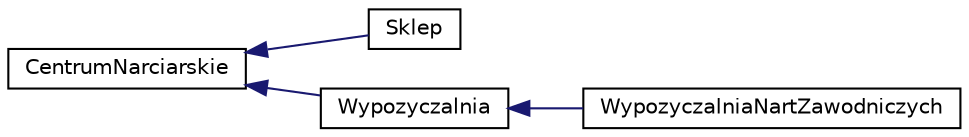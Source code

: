 digraph "Graficzna hierarchia klas"
{
  edge [fontname="Helvetica",fontsize="10",labelfontname="Helvetica",labelfontsize="10"];
  node [fontname="Helvetica",fontsize="10",shape=record];
  rankdir="LR";
  Node0 [label="CentrumNarciarskie",height=0.2,width=0.4,color="black", fillcolor="white", style="filled",URL="$class_centrum_narciarskie.html"];
  Node0 -> Node1 [dir="back",color="midnightblue",fontsize="10",style="solid",fontname="Helvetica"];
  Node1 [label="Sklep",height=0.2,width=0.4,color="black", fillcolor="white", style="filled",URL="$class_sklep.html"];
  Node0 -> Node2 [dir="back",color="midnightblue",fontsize="10",style="solid",fontname="Helvetica"];
  Node2 [label="Wypozyczalnia",height=0.2,width=0.4,color="black", fillcolor="white", style="filled",URL="$class_wypozyczalnia.html"];
  Node2 -> Node3 [dir="back",color="midnightblue",fontsize="10",style="solid",fontname="Helvetica"];
  Node3 [label="WypozyczalniaNartZawodniczych",height=0.2,width=0.4,color="black", fillcolor="white", style="filled",URL="$class_wypozyczalnia_nart_zawodniczych.html"];
}
